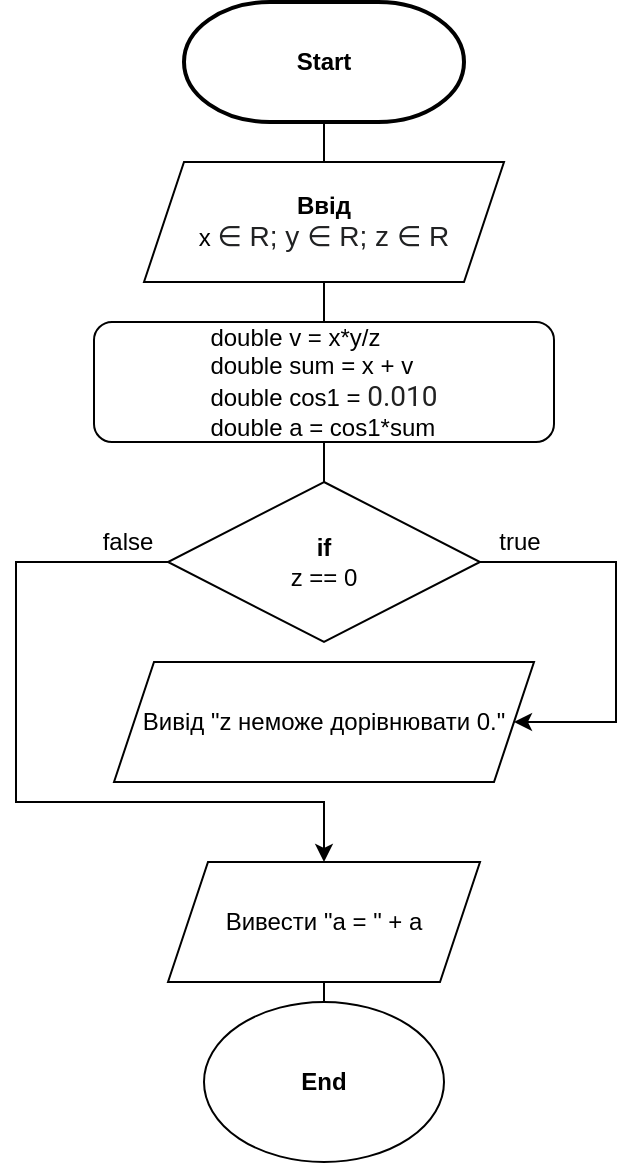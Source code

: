 <mxfile version="14.9.6" type="device"><diagram id="X1KRk2YSPTHvcqaVHukm" name="Страница 1"><mxGraphModel dx="1600" dy="862" grid="1" gridSize="10" guides="1" tooltips="1" connect="1" arrows="1" fold="1" page="1" pageScale="1" pageWidth="827" pageHeight="1169" math="0" shadow="0"><root><mxCell id="0"/><mxCell id="1" parent="0"/><mxCell id="wTDlq67EoCxtMZD_tYhR-1" value="&lt;b&gt;Start&lt;/b&gt;" style="strokeWidth=2;html=1;shape=mxgraph.flowchart.terminator;whiteSpace=wrap;" parent="1" vertex="1"><mxGeometry x="344" y="20" width="140" height="60" as="geometry"/></mxCell><mxCell id="wTDlq67EoCxtMZD_tYhR-2" value="&lt;b&gt;Ввід&lt;/b&gt;&lt;br&gt;x&amp;nbsp;&lt;span style=&quot;color: rgb(32 , 33 , 34) ; font-family: sans-serif ; font-size: 14px ; background-color: rgb(255 , 255 , 255)&quot;&gt;∈ R; y&amp;nbsp;&lt;/span&gt;&lt;span style=&quot;color: rgb(32 , 33 , 34) ; font-family: sans-serif ; font-size: 14px ; background-color: rgb(255 , 255 , 255)&quot;&gt;∈ R; z&amp;nbsp;&lt;/span&gt;&lt;span style=&quot;color: rgb(32 , 33 , 34) ; font-family: sans-serif ; font-size: 14px ; background-color: rgb(255 , 255 , 255)&quot;&gt;∈ R&lt;/span&gt;" style="shape=parallelogram;perimeter=parallelogramPerimeter;whiteSpace=wrap;html=1;fixedSize=1;" parent="1" vertex="1"><mxGeometry x="324" y="100" width="180" height="60" as="geometry"/></mxCell><mxCell id="wTDlq67EoCxtMZD_tYhR-3" value="" style="endArrow=none;html=1;entryX=0.5;entryY=1;entryDx=0;entryDy=0;entryPerimeter=0;exitX=0.5;exitY=0;exitDx=0;exitDy=0;" parent="1" source="wTDlq67EoCxtMZD_tYhR-2" target="wTDlq67EoCxtMZD_tYhR-1" edge="1"><mxGeometry width="50" height="50" relative="1" as="geometry"><mxPoint x="390" y="200" as="sourcePoint"/><mxPoint x="440" y="150" as="targetPoint"/></mxGeometry></mxCell><mxCell id="sWk4HwyRr4_L50VB10HM-1" value="&lt;div style=&quot;text-align: justify&quot;&gt;&lt;span&gt;double&amp;nbsp;v = x*y/z&lt;/span&gt;&lt;/div&gt;&lt;div style=&quot;text-align: justify&quot;&gt;&lt;span&gt;double&amp;nbsp;sum = x + v&lt;/span&gt;&lt;/div&gt;&lt;div style=&quot;text-align: justify&quot;&gt;&lt;span&gt;double&amp;nbsp;cos1 =&amp;nbsp;&lt;/span&gt;&lt;span style=&quot;color: rgb(33 , 33 , 33) ; font-family: &amp;#34;roboto&amp;#34; , &amp;#34;open sans&amp;#34; , &amp;#34;helvetica&amp;#34; , &amp;#34;arial&amp;#34; , sans-serif ; font-size: 14px ; background-color: rgb(255 , 255 , 255)&quot;&gt;0.010&lt;/span&gt;&lt;/div&gt;&lt;div style=&quot;text-align: justify&quot;&gt;&lt;span&gt;double a = cos1*sum&lt;/span&gt;&lt;/div&gt;" style="rounded=1;whiteSpace=wrap;html=1;align=center;" vertex="1" parent="1"><mxGeometry x="299" y="180" width="230" height="60" as="geometry"/></mxCell><mxCell id="sWk4HwyRr4_L50VB10HM-2" value="" style="endArrow=none;html=1;entryX=0.5;entryY=1;entryDx=0;entryDy=0;exitX=0.5;exitY=0;exitDx=0;exitDy=0;" edge="1" parent="1" source="sWk4HwyRr4_L50VB10HM-1" target="wTDlq67EoCxtMZD_tYhR-2"><mxGeometry width="50" height="50" relative="1" as="geometry"><mxPoint x="390" y="460" as="sourcePoint"/><mxPoint x="440" y="410" as="targetPoint"/></mxGeometry></mxCell><mxCell id="sWk4HwyRr4_L50VB10HM-7" style="edgeStyle=orthogonalEdgeStyle;rounded=0;orthogonalLoop=1;jettySize=auto;html=1;entryX=1;entryY=0.5;entryDx=0;entryDy=0;" edge="1" parent="1" source="sWk4HwyRr4_L50VB10HM-3" target="sWk4HwyRr4_L50VB10HM-9"><mxGeometry relative="1" as="geometry"><mxPoint x="474" y="380" as="targetPoint"/><Array as="points"><mxPoint x="560" y="300"/><mxPoint x="560" y="380"/></Array></mxGeometry></mxCell><mxCell id="sWk4HwyRr4_L50VB10HM-11" style="edgeStyle=orthogonalEdgeStyle;rounded=0;orthogonalLoop=1;jettySize=auto;html=1;entryX=0.5;entryY=0;entryDx=0;entryDy=0;startArrow=none;exitX=0;exitY=0.5;exitDx=0;exitDy=0;" edge="1" parent="1" source="sWk4HwyRr4_L50VB10HM-3" target="sWk4HwyRr4_L50VB10HM-10"><mxGeometry relative="1" as="geometry"><Array as="points"><mxPoint x="260" y="300"/><mxPoint x="260" y="420"/><mxPoint x="414" y="420"/></Array></mxGeometry></mxCell><mxCell id="sWk4HwyRr4_L50VB10HM-3" value="&lt;b&gt;if&lt;/b&gt;&lt;br&gt;z == 0" style="rhombus;whiteSpace=wrap;html=1;" vertex="1" parent="1"><mxGeometry x="336" y="260" width="156" height="80" as="geometry"/></mxCell><mxCell id="sWk4HwyRr4_L50VB10HM-4" value="" style="endArrow=none;html=1;entryX=0.5;entryY=1;entryDx=0;entryDy=0;exitX=0.5;exitY=0;exitDx=0;exitDy=0;" edge="1" parent="1" source="sWk4HwyRr4_L50VB10HM-3" target="sWk4HwyRr4_L50VB10HM-1"><mxGeometry width="50" height="50" relative="1" as="geometry"><mxPoint x="390" y="450" as="sourcePoint"/><mxPoint x="440" y="400" as="targetPoint"/></mxGeometry></mxCell><mxCell id="sWk4HwyRr4_L50VB10HM-8" value="true" style="text;html=1;strokeColor=none;fillColor=none;align=center;verticalAlign=middle;whiteSpace=wrap;rounded=0;" vertex="1" parent="1"><mxGeometry x="492" y="280" width="40" height="20" as="geometry"/></mxCell><mxCell id="sWk4HwyRr4_L50VB10HM-9" value="&lt;span&gt;Вивід &quot;z неможе дорівнювати 0.&quot;&lt;/span&gt;" style="shape=parallelogram;perimeter=parallelogramPerimeter;whiteSpace=wrap;html=1;fixedSize=1;" vertex="1" parent="1"><mxGeometry x="309" y="350" width="210" height="60" as="geometry"/></mxCell><mxCell id="sWk4HwyRr4_L50VB10HM-10" value="Вивести &quot;а = &quot; + a" style="shape=parallelogram;perimeter=parallelogramPerimeter;whiteSpace=wrap;html=1;fixedSize=1;" vertex="1" parent="1"><mxGeometry x="336" y="450" width="156" height="60" as="geometry"/></mxCell><mxCell id="sWk4HwyRr4_L50VB10HM-12" value="false" style="text;html=1;strokeColor=none;fillColor=none;align=center;verticalAlign=middle;whiteSpace=wrap;rounded=0;" vertex="1" parent="1"><mxGeometry x="296" y="280" width="40" height="20" as="geometry"/></mxCell><mxCell id="sWk4HwyRr4_L50VB10HM-14" value="&lt;b&gt;End&lt;/b&gt;" style="ellipse;whiteSpace=wrap;html=1;" vertex="1" parent="1"><mxGeometry x="354" y="520" width="120" height="80" as="geometry"/></mxCell><mxCell id="sWk4HwyRr4_L50VB10HM-15" value="" style="endArrow=none;html=1;entryX=0.5;entryY=1;entryDx=0;entryDy=0;exitX=0.5;exitY=0;exitDx=0;exitDy=0;" edge="1" parent="1" source="sWk4HwyRr4_L50VB10HM-14" target="sWk4HwyRr4_L50VB10HM-10"><mxGeometry width="50" height="50" relative="1" as="geometry"><mxPoint x="320" y="440" as="sourcePoint"/><mxPoint x="370" y="390" as="targetPoint"/></mxGeometry></mxCell></root></mxGraphModel></diagram></mxfile>